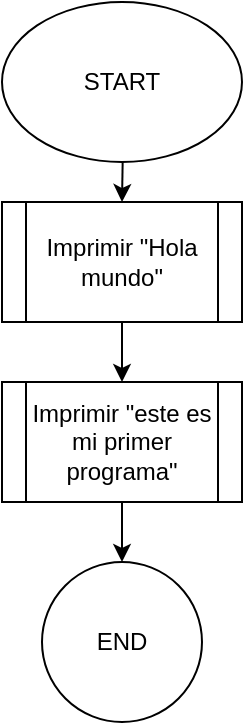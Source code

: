 <mxfile>
    <diagram id="CWMbFwyPXeL1pg6frgUU" name="Page-1">
        <mxGraphModel dx="541" dy="779" grid="1" gridSize="10" guides="1" tooltips="1" connect="1" arrows="1" fold="1" page="1" pageScale="1" pageWidth="850" pageHeight="1100" math="0" shadow="0">
            <root>
                <mxCell id="0"/>
                <mxCell id="1" parent="0"/>
                <mxCell id="5" style="edgeStyle=none;html=1;" edge="1" parent="1" source="2" target="4">
                    <mxGeometry relative="1" as="geometry"/>
                </mxCell>
                <mxCell id="2" value="START" style="ellipse;whiteSpace=wrap;html=1;" vertex="1" parent="1">
                    <mxGeometry x="210" y="80" width="120" height="80" as="geometry"/>
                </mxCell>
                <mxCell id="7" style="edgeStyle=none;html=1;" edge="1" parent="1" source="4" target="6">
                    <mxGeometry relative="1" as="geometry"/>
                </mxCell>
                <mxCell id="4" value="Imprimir &quot;Hola mundo&quot;" style="shape=process;whiteSpace=wrap;html=1;backgroundOutline=1;" vertex="1" parent="1">
                    <mxGeometry x="210" y="180" width="120" height="60" as="geometry"/>
                </mxCell>
                <mxCell id="9" style="edgeStyle=none;html=1;" edge="1" parent="1" source="6" target="8">
                    <mxGeometry relative="1" as="geometry"/>
                </mxCell>
                <mxCell id="6" value="Imprimir &quot;este es mi primer programa&quot;" style="shape=process;whiteSpace=wrap;html=1;backgroundOutline=1;" vertex="1" parent="1">
                    <mxGeometry x="210" y="270" width="120" height="60" as="geometry"/>
                </mxCell>
                <mxCell id="8" value="END" style="ellipse;whiteSpace=wrap;html=1;aspect=fixed;" vertex="1" parent="1">
                    <mxGeometry x="230" y="360" width="80" height="80" as="geometry"/>
                </mxCell>
            </root>
        </mxGraphModel>
    </diagram>
</mxfile>